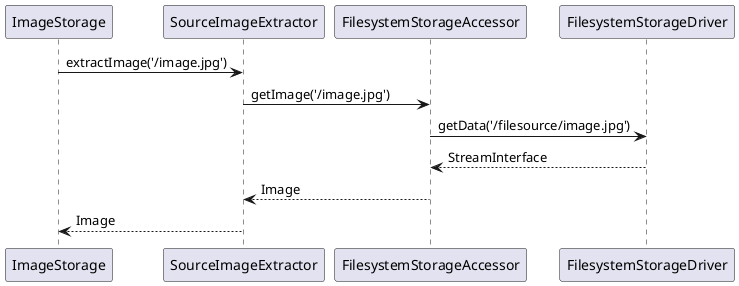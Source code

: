 @startuml

ImageStorage -> SourceImageExtractor: extractImage('/image.jpg')
SourceImageExtractor -> FilesystemStorageAccessor: getImage('/image.jpg')
FilesystemStorageAccessor -> FilesystemStorageDriver: getData('/filesource/image.jpg')
FilesystemStorageAccessor <-- FilesystemStorageDriver: StreamInterface
SourceImageExtractor <-- FilesystemStorageAccessor: Image
ImageStorage <-- SourceImageExtractor: Image

@enduml
